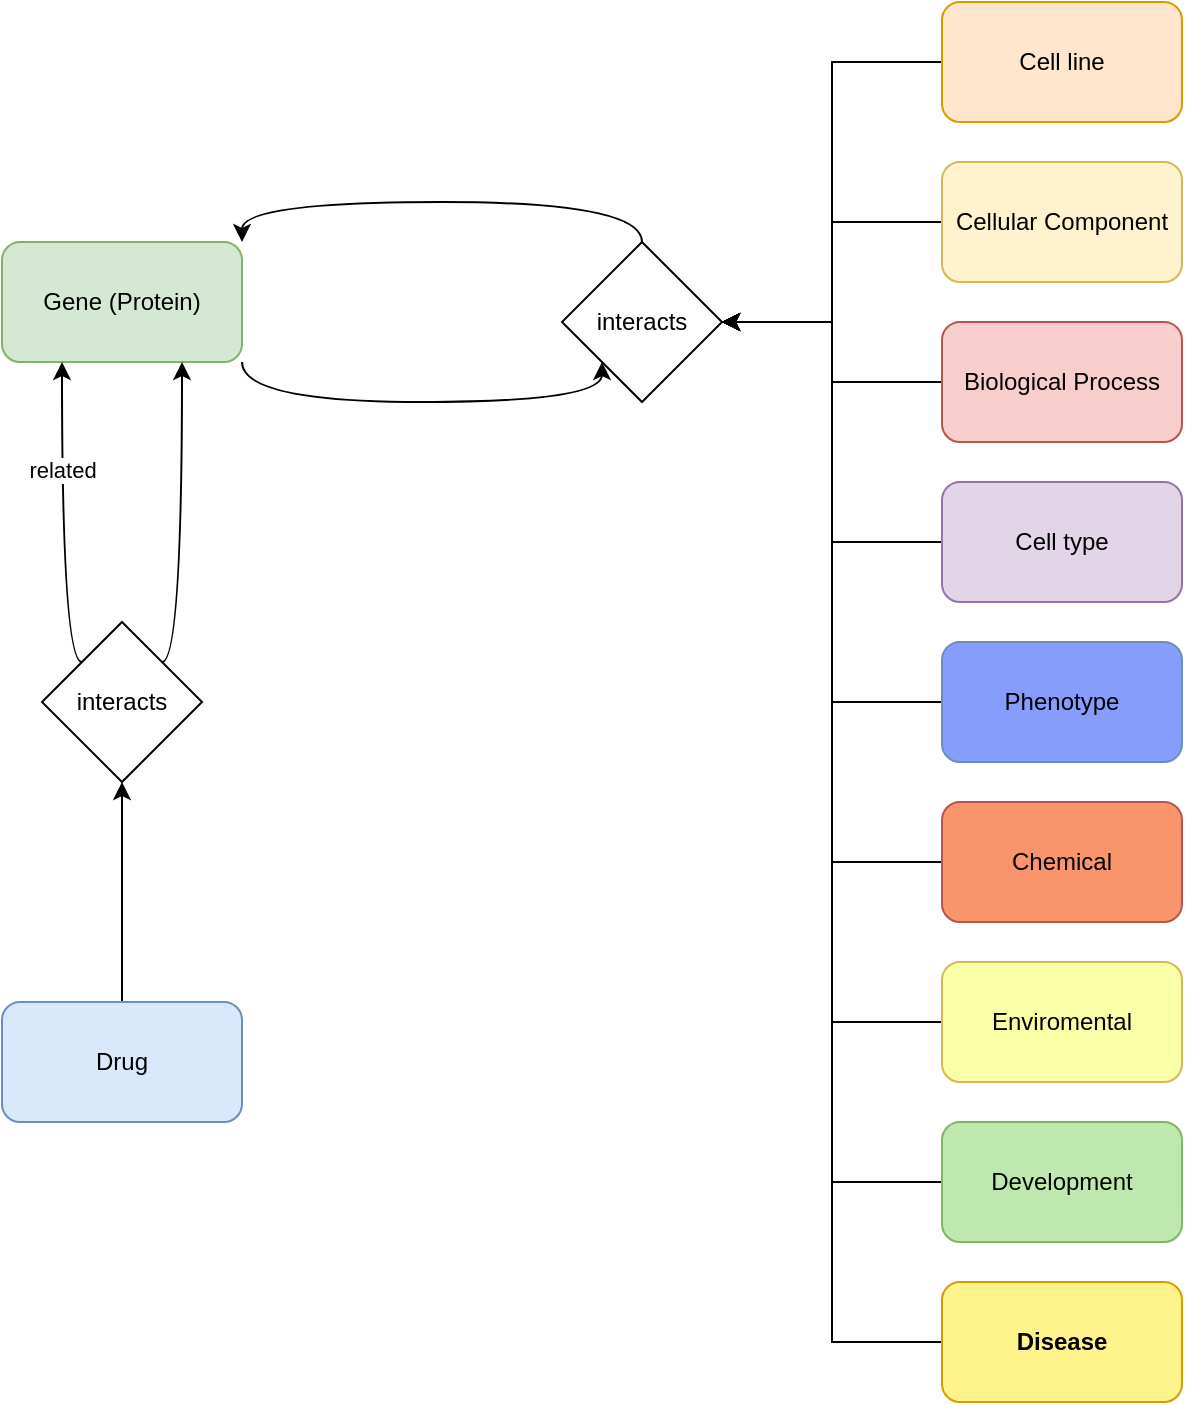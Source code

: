 <mxfile version="14.7.0" type="device"><diagram id="HHGbsIbdvYQ2Jc-0_ch2" name="Page-1"><mxGraphModel dx="1422" dy="705" grid="1" gridSize="10" guides="1" tooltips="1" connect="1" arrows="1" fold="1" page="1" pageScale="1" pageWidth="827" pageHeight="1169" math="0" shadow="0"><root><mxCell id="0"/><mxCell id="1" parent="0"/><mxCell id="nfie9v7JbCZVO_uyR9CX-3" style="edgeStyle=orthogonalEdgeStyle;rounded=0;orthogonalLoop=1;jettySize=auto;html=1;exitX=1;exitY=1;exitDx=0;exitDy=0;entryX=0;entryY=1;entryDx=0;entryDy=0;curved=1;" edge="1" parent="1" source="nfie9v7JbCZVO_uyR9CX-1" target="nfie9v7JbCZVO_uyR9CX-2"><mxGeometry relative="1" as="geometry"><Array as="points"><mxPoint x="290" y="280"/><mxPoint x="470" y="280"/></Array></mxGeometry></mxCell><mxCell id="nfie9v7JbCZVO_uyR9CX-1" value="Gene (Protein)" style="rounded=1;whiteSpace=wrap;html=1;fillColor=#d5e8d4;strokeColor=#82b366;" vertex="1" parent="1"><mxGeometry x="170" y="200" width="120" height="60" as="geometry"/></mxCell><mxCell id="nfie9v7JbCZVO_uyR9CX-4" style="edgeStyle=orthogonalEdgeStyle;curved=1;rounded=0;orthogonalLoop=1;jettySize=auto;html=1;exitX=0.5;exitY=0;exitDx=0;exitDy=0;entryX=1;entryY=0;entryDx=0;entryDy=0;" edge="1" parent="1" source="nfie9v7JbCZVO_uyR9CX-2" target="nfie9v7JbCZVO_uyR9CX-1"><mxGeometry relative="1" as="geometry"/></mxCell><mxCell id="nfie9v7JbCZVO_uyR9CX-2" value="interacts" style="rhombus;whiteSpace=wrap;html=1;" vertex="1" parent="1"><mxGeometry x="450" y="200" width="80" height="80" as="geometry"/></mxCell><mxCell id="nfie9v7JbCZVO_uyR9CX-23" style="edgeStyle=orthogonalEdgeStyle;rounded=0;orthogonalLoop=1;jettySize=auto;html=1;exitX=0;exitY=0.5;exitDx=0;exitDy=0;entryX=1;entryY=0.5;entryDx=0;entryDy=0;" edge="1" parent="1" source="nfie9v7JbCZVO_uyR9CX-5" target="nfie9v7JbCZVO_uyR9CX-2"><mxGeometry relative="1" as="geometry"/></mxCell><mxCell id="nfie9v7JbCZVO_uyR9CX-5" value="Cell line" style="rounded=1;whiteSpace=wrap;html=1;fillColor=#ffe6cc;strokeColor=#d79b00;" vertex="1" parent="1"><mxGeometry x="640" y="80" width="120" height="60" as="geometry"/></mxCell><mxCell id="nfie9v7JbCZVO_uyR9CX-22" style="edgeStyle=orthogonalEdgeStyle;rounded=0;orthogonalLoop=1;jettySize=auto;html=1;exitX=0;exitY=0.5;exitDx=0;exitDy=0;" edge="1" parent="1" source="nfie9v7JbCZVO_uyR9CX-6" target="nfie9v7JbCZVO_uyR9CX-2"><mxGeometry relative="1" as="geometry"/></mxCell><mxCell id="nfie9v7JbCZVO_uyR9CX-6" value="Cellular Component" style="rounded=1;whiteSpace=wrap;html=1;fillColor=#fff2cc;strokeColor=#d6b656;" vertex="1" parent="1"><mxGeometry x="640" y="160" width="120" height="60" as="geometry"/></mxCell><mxCell id="nfie9v7JbCZVO_uyR9CX-20" style="edgeStyle=orthogonalEdgeStyle;rounded=0;orthogonalLoop=1;jettySize=auto;html=1;exitX=0;exitY=0.5;exitDx=0;exitDy=0;" edge="1" parent="1" source="nfie9v7JbCZVO_uyR9CX-7" target="nfie9v7JbCZVO_uyR9CX-2"><mxGeometry relative="1" as="geometry"/></mxCell><mxCell id="nfie9v7JbCZVO_uyR9CX-7" value="Biological Process" style="rounded=1;whiteSpace=wrap;html=1;fillColor=#f8cecc;strokeColor=#b85450;" vertex="1" parent="1"><mxGeometry x="640" y="240" width="120" height="60" as="geometry"/></mxCell><mxCell id="nfie9v7JbCZVO_uyR9CX-24" style="edgeStyle=orthogonalEdgeStyle;rounded=0;orthogonalLoop=1;jettySize=auto;html=1;exitX=0;exitY=0.5;exitDx=0;exitDy=0;entryX=1;entryY=0.5;entryDx=0;entryDy=0;" edge="1" parent="1" source="nfie9v7JbCZVO_uyR9CX-8" target="nfie9v7JbCZVO_uyR9CX-2"><mxGeometry relative="1" as="geometry"/></mxCell><mxCell id="nfie9v7JbCZVO_uyR9CX-8" value="Cell type" style="rounded=1;whiteSpace=wrap;html=1;fillColor=#e1d5e7;strokeColor=#9673a6;" vertex="1" parent="1"><mxGeometry x="640" y="320" width="120" height="60" as="geometry"/></mxCell><mxCell id="nfie9v7JbCZVO_uyR9CX-18" style="edgeStyle=orthogonalEdgeStyle;rounded=0;orthogonalLoop=1;jettySize=auto;html=1;exitX=0;exitY=0.5;exitDx=0;exitDy=0;entryX=1;entryY=0.5;entryDx=0;entryDy=0;" edge="1" parent="1" source="nfie9v7JbCZVO_uyR9CX-9" target="nfie9v7JbCZVO_uyR9CX-2"><mxGeometry relative="1" as="geometry"/></mxCell><mxCell id="nfie9v7JbCZVO_uyR9CX-9" value="Phenotype" style="rounded=1;whiteSpace=wrap;html=1;strokeColor=#6c8ebf;fillColor=#869DFC;" vertex="1" parent="1"><mxGeometry x="640" y="400" width="120" height="60" as="geometry"/></mxCell><mxCell id="nfie9v7JbCZVO_uyR9CX-17" style="edgeStyle=orthogonalEdgeStyle;rounded=0;orthogonalLoop=1;jettySize=auto;html=1;exitX=0;exitY=0.5;exitDx=0;exitDy=0;entryX=1;entryY=0.5;entryDx=0;entryDy=0;" edge="1" parent="1" source="nfie9v7JbCZVO_uyR9CX-10" target="nfie9v7JbCZVO_uyR9CX-2"><mxGeometry relative="1" as="geometry"/></mxCell><mxCell id="nfie9v7JbCZVO_uyR9CX-10" value="Chemical" style="rounded=1;whiteSpace=wrap;html=1;strokeColor=#b85450;fillColor=#F8956B;" vertex="1" parent="1"><mxGeometry x="640" y="480" width="120" height="60" as="geometry"/></mxCell><mxCell id="nfie9v7JbCZVO_uyR9CX-25" style="edgeStyle=orthogonalEdgeStyle;rounded=0;orthogonalLoop=1;jettySize=auto;html=1;exitX=0;exitY=0.5;exitDx=0;exitDy=0;entryX=1;entryY=0.5;entryDx=0;entryDy=0;" edge="1" parent="1" source="nfie9v7JbCZVO_uyR9CX-11" target="nfie9v7JbCZVO_uyR9CX-2"><mxGeometry relative="1" as="geometry"/></mxCell><mxCell id="nfie9v7JbCZVO_uyR9CX-11" value="Enviromental" style="rounded=1;whiteSpace=wrap;html=1;strokeColor=#d6b656;fillColor=#F9FFA6;" vertex="1" parent="1"><mxGeometry x="640" y="560" width="120" height="60" as="geometry"/></mxCell><mxCell id="nfie9v7JbCZVO_uyR9CX-15" style="edgeStyle=orthogonalEdgeStyle;rounded=0;orthogonalLoop=1;jettySize=auto;html=1;exitX=0;exitY=0.5;exitDx=0;exitDy=0;entryX=1;entryY=0.5;entryDx=0;entryDy=0;" edge="1" parent="1" source="nfie9v7JbCZVO_uyR9CX-12" target="nfie9v7JbCZVO_uyR9CX-2"><mxGeometry relative="1" as="geometry"/></mxCell><mxCell id="nfie9v7JbCZVO_uyR9CX-12" value="Development" style="rounded=1;whiteSpace=wrap;html=1;strokeColor=#82b366;fillColor=#BFE8AE;" vertex="1" parent="1"><mxGeometry x="640" y="640" width="120" height="60" as="geometry"/></mxCell><mxCell id="nfie9v7JbCZVO_uyR9CX-14" style="edgeStyle=orthogonalEdgeStyle;rounded=0;orthogonalLoop=1;jettySize=auto;html=1;exitX=0;exitY=0.5;exitDx=0;exitDy=0;entryX=1;entryY=0.5;entryDx=0;entryDy=0;" edge="1" parent="1" source="nfie9v7JbCZVO_uyR9CX-13" target="nfie9v7JbCZVO_uyR9CX-2"><mxGeometry relative="1" as="geometry"/></mxCell><mxCell id="nfie9v7JbCZVO_uyR9CX-13" value="Disease" style="rounded=1;whiteSpace=wrap;html=1;fontStyle=1;strokeColor=#d79b00;fillColor=#FFF48C;" vertex="1" parent="1"><mxGeometry x="640" y="720" width="120" height="60" as="geometry"/></mxCell><mxCell id="nfie9v7JbCZVO_uyR9CX-29" style="edgeStyle=orthogonalEdgeStyle;rounded=0;orthogonalLoop=1;jettySize=auto;html=1;exitX=1;exitY=0;exitDx=0;exitDy=0;entryX=0.75;entryY=1;entryDx=0;entryDy=0;curved=1;" edge="1" parent="1" source="nfie9v7JbCZVO_uyR9CX-26" target="nfie9v7JbCZVO_uyR9CX-1"><mxGeometry relative="1" as="geometry"><Array as="points"><mxPoint x="260" y="410"/></Array></mxGeometry></mxCell><mxCell id="nfie9v7JbCZVO_uyR9CX-30" style="edgeStyle=orthogonalEdgeStyle;curved=1;rounded=0;orthogonalLoop=1;jettySize=auto;html=1;exitX=0;exitY=0;exitDx=0;exitDy=0;entryX=0.25;entryY=1;entryDx=0;entryDy=0;" edge="1" parent="1" source="nfie9v7JbCZVO_uyR9CX-26" target="nfie9v7JbCZVO_uyR9CX-1"><mxGeometry relative="1" as="geometry"><Array as="points"><mxPoint x="200" y="410"/></Array></mxGeometry></mxCell><mxCell id="nfie9v7JbCZVO_uyR9CX-31" value="related" style="edgeLabel;html=1;align=center;verticalAlign=middle;resizable=0;points=[];" vertex="1" connectable="0" parent="nfie9v7JbCZVO_uyR9CX-30"><mxGeometry x="0.325" relative="1" as="geometry"><mxPoint as="offset"/></mxGeometry></mxCell><mxCell id="nfie9v7JbCZVO_uyR9CX-26" value="interacts" style="rhombus;whiteSpace=wrap;html=1;" vertex="1" parent="1"><mxGeometry x="190" y="390" width="80" height="80" as="geometry"/></mxCell><mxCell id="nfie9v7JbCZVO_uyR9CX-28" style="edgeStyle=orthogonalEdgeStyle;rounded=0;orthogonalLoop=1;jettySize=auto;html=1;exitX=0.5;exitY=0;exitDx=0;exitDy=0;entryX=0.5;entryY=1;entryDx=0;entryDy=0;" edge="1" parent="1" source="nfie9v7JbCZVO_uyR9CX-27" target="nfie9v7JbCZVO_uyR9CX-26"><mxGeometry relative="1" as="geometry"/></mxCell><mxCell id="nfie9v7JbCZVO_uyR9CX-27" value="Drug" style="rounded=1;whiteSpace=wrap;html=1;fillColor=#dae8fc;strokeColor=#6c8ebf;" vertex="1" parent="1"><mxGeometry x="170" y="580" width="120" height="60" as="geometry"/></mxCell></root></mxGraphModel></diagram></mxfile>